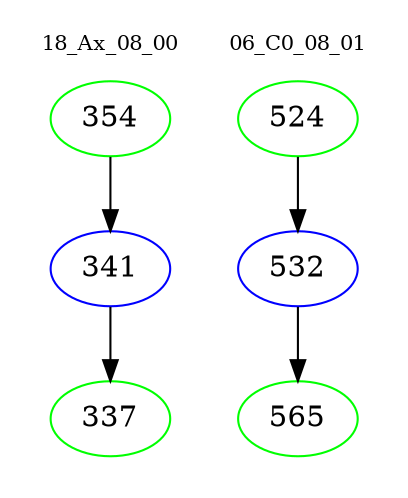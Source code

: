 digraph{
subgraph cluster_0 {
color = white
label = "18_Ax_08_00";
fontsize=10;
T0_354 [label="354", color="green"]
T0_354 -> T0_341 [color="black"]
T0_341 [label="341", color="blue"]
T0_341 -> T0_337 [color="black"]
T0_337 [label="337", color="green"]
}
subgraph cluster_1 {
color = white
label = "06_C0_08_01";
fontsize=10;
T1_524 [label="524", color="green"]
T1_524 -> T1_532 [color="black"]
T1_532 [label="532", color="blue"]
T1_532 -> T1_565 [color="black"]
T1_565 [label="565", color="green"]
}
}
